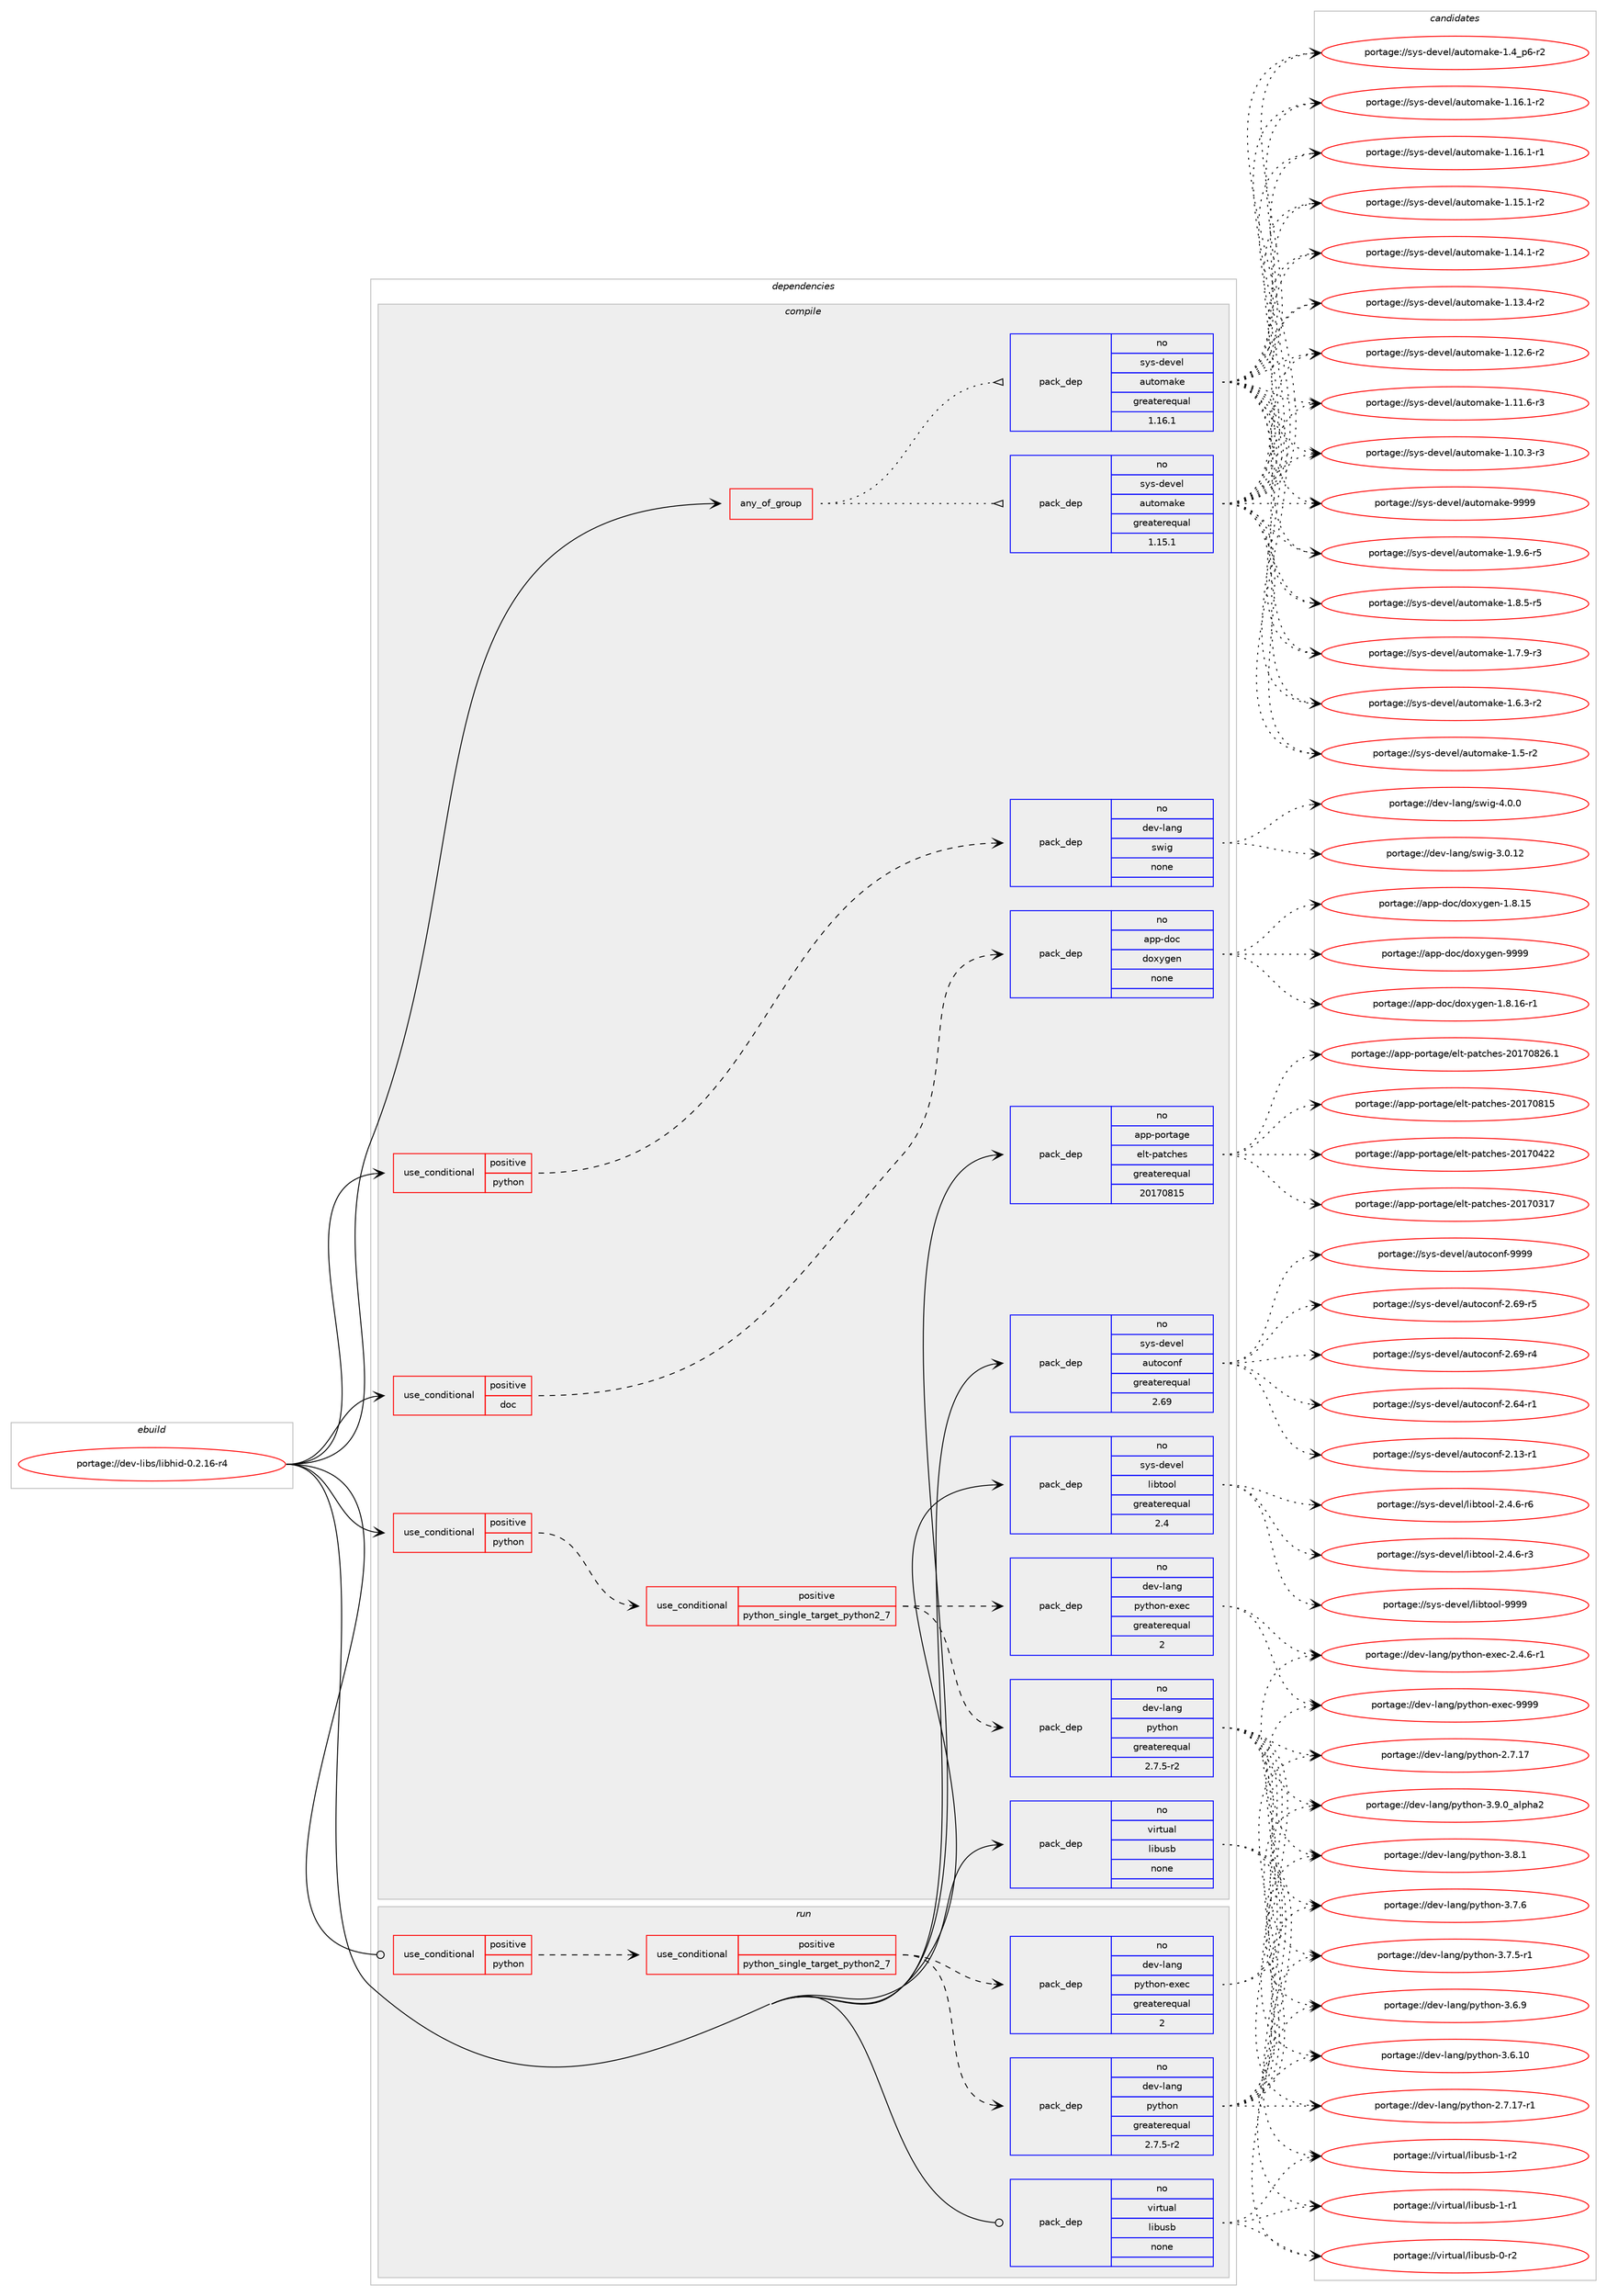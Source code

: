 digraph prolog {

# *************
# Graph options
# *************

newrank=true;
concentrate=true;
compound=true;
graph [rankdir=LR,fontname=Helvetica,fontsize=10,ranksep=1.5];#, ranksep=2.5, nodesep=0.2];
edge  [arrowhead=vee];
node  [fontname=Helvetica,fontsize=10];

# **********
# The ebuild
# **********

subgraph cluster_leftcol {
color=gray;
label=<<i>ebuild</i>>;
id [label="portage://dev-libs/libhid-0.2.16-r4", color=red, width=4, href="../dev-libs/libhid-0.2.16-r4.svg"];
}

# ****************
# The dependencies
# ****************

subgraph cluster_midcol {
color=gray;
label=<<i>dependencies</i>>;
subgraph cluster_compile {
fillcolor="#eeeeee";
style=filled;
label=<<i>compile</i>>;
subgraph any5026 {
dependency512247 [label=<<TABLE BORDER="0" CELLBORDER="1" CELLSPACING="0" CELLPADDING="4"><TR><TD CELLPADDING="10">any_of_group</TD></TR></TABLE>>, shape=none, color=red];subgraph pack381695 {
dependency512248 [label=<<TABLE BORDER="0" CELLBORDER="1" CELLSPACING="0" CELLPADDING="4" WIDTH="220"><TR><TD ROWSPAN="6" CELLPADDING="30">pack_dep</TD></TR><TR><TD WIDTH="110">no</TD></TR><TR><TD>sys-devel</TD></TR><TR><TD>automake</TD></TR><TR><TD>greaterequal</TD></TR><TR><TD>1.16.1</TD></TR></TABLE>>, shape=none, color=blue];
}
dependency512247:e -> dependency512248:w [weight=20,style="dotted",arrowhead="oinv"];
subgraph pack381696 {
dependency512249 [label=<<TABLE BORDER="0" CELLBORDER="1" CELLSPACING="0" CELLPADDING="4" WIDTH="220"><TR><TD ROWSPAN="6" CELLPADDING="30">pack_dep</TD></TR><TR><TD WIDTH="110">no</TD></TR><TR><TD>sys-devel</TD></TR><TR><TD>automake</TD></TR><TR><TD>greaterequal</TD></TR><TR><TD>1.15.1</TD></TR></TABLE>>, shape=none, color=blue];
}
dependency512247:e -> dependency512249:w [weight=20,style="dotted",arrowhead="oinv"];
}
id:e -> dependency512247:w [weight=20,style="solid",arrowhead="vee"];
subgraph cond125291 {
dependency512250 [label=<<TABLE BORDER="0" CELLBORDER="1" CELLSPACING="0" CELLPADDING="4"><TR><TD ROWSPAN="3" CELLPADDING="10">use_conditional</TD></TR><TR><TD>positive</TD></TR><TR><TD>doc</TD></TR></TABLE>>, shape=none, color=red];
subgraph pack381697 {
dependency512251 [label=<<TABLE BORDER="0" CELLBORDER="1" CELLSPACING="0" CELLPADDING="4" WIDTH="220"><TR><TD ROWSPAN="6" CELLPADDING="30">pack_dep</TD></TR><TR><TD WIDTH="110">no</TD></TR><TR><TD>app-doc</TD></TR><TR><TD>doxygen</TD></TR><TR><TD>none</TD></TR><TR><TD></TD></TR></TABLE>>, shape=none, color=blue];
}
dependency512250:e -> dependency512251:w [weight=20,style="dashed",arrowhead="vee"];
}
id:e -> dependency512250:w [weight=20,style="solid",arrowhead="vee"];
subgraph cond125292 {
dependency512252 [label=<<TABLE BORDER="0" CELLBORDER="1" CELLSPACING="0" CELLPADDING="4"><TR><TD ROWSPAN="3" CELLPADDING="10">use_conditional</TD></TR><TR><TD>positive</TD></TR><TR><TD>python</TD></TR></TABLE>>, shape=none, color=red];
subgraph cond125293 {
dependency512253 [label=<<TABLE BORDER="0" CELLBORDER="1" CELLSPACING="0" CELLPADDING="4"><TR><TD ROWSPAN="3" CELLPADDING="10">use_conditional</TD></TR><TR><TD>positive</TD></TR><TR><TD>python_single_target_python2_7</TD></TR></TABLE>>, shape=none, color=red];
subgraph pack381698 {
dependency512254 [label=<<TABLE BORDER="0" CELLBORDER="1" CELLSPACING="0" CELLPADDING="4" WIDTH="220"><TR><TD ROWSPAN="6" CELLPADDING="30">pack_dep</TD></TR><TR><TD WIDTH="110">no</TD></TR><TR><TD>dev-lang</TD></TR><TR><TD>python</TD></TR><TR><TD>greaterequal</TD></TR><TR><TD>2.7.5-r2</TD></TR></TABLE>>, shape=none, color=blue];
}
dependency512253:e -> dependency512254:w [weight=20,style="dashed",arrowhead="vee"];
subgraph pack381699 {
dependency512255 [label=<<TABLE BORDER="0" CELLBORDER="1" CELLSPACING="0" CELLPADDING="4" WIDTH="220"><TR><TD ROWSPAN="6" CELLPADDING="30">pack_dep</TD></TR><TR><TD WIDTH="110">no</TD></TR><TR><TD>dev-lang</TD></TR><TR><TD>python-exec</TD></TR><TR><TD>greaterequal</TD></TR><TR><TD>2</TD></TR></TABLE>>, shape=none, color=blue];
}
dependency512253:e -> dependency512255:w [weight=20,style="dashed",arrowhead="vee"];
}
dependency512252:e -> dependency512253:w [weight=20,style="dashed",arrowhead="vee"];
}
id:e -> dependency512252:w [weight=20,style="solid",arrowhead="vee"];
subgraph cond125294 {
dependency512256 [label=<<TABLE BORDER="0" CELLBORDER="1" CELLSPACING="0" CELLPADDING="4"><TR><TD ROWSPAN="3" CELLPADDING="10">use_conditional</TD></TR><TR><TD>positive</TD></TR><TR><TD>python</TD></TR></TABLE>>, shape=none, color=red];
subgraph pack381700 {
dependency512257 [label=<<TABLE BORDER="0" CELLBORDER="1" CELLSPACING="0" CELLPADDING="4" WIDTH="220"><TR><TD ROWSPAN="6" CELLPADDING="30">pack_dep</TD></TR><TR><TD WIDTH="110">no</TD></TR><TR><TD>dev-lang</TD></TR><TR><TD>swig</TD></TR><TR><TD>none</TD></TR><TR><TD></TD></TR></TABLE>>, shape=none, color=blue];
}
dependency512256:e -> dependency512257:w [weight=20,style="dashed",arrowhead="vee"];
}
id:e -> dependency512256:w [weight=20,style="solid",arrowhead="vee"];
subgraph pack381701 {
dependency512258 [label=<<TABLE BORDER="0" CELLBORDER="1" CELLSPACING="0" CELLPADDING="4" WIDTH="220"><TR><TD ROWSPAN="6" CELLPADDING="30">pack_dep</TD></TR><TR><TD WIDTH="110">no</TD></TR><TR><TD>app-portage</TD></TR><TR><TD>elt-patches</TD></TR><TR><TD>greaterequal</TD></TR><TR><TD>20170815</TD></TR></TABLE>>, shape=none, color=blue];
}
id:e -> dependency512258:w [weight=20,style="solid",arrowhead="vee"];
subgraph pack381702 {
dependency512259 [label=<<TABLE BORDER="0" CELLBORDER="1" CELLSPACING="0" CELLPADDING="4" WIDTH="220"><TR><TD ROWSPAN="6" CELLPADDING="30">pack_dep</TD></TR><TR><TD WIDTH="110">no</TD></TR><TR><TD>sys-devel</TD></TR><TR><TD>autoconf</TD></TR><TR><TD>greaterequal</TD></TR><TR><TD>2.69</TD></TR></TABLE>>, shape=none, color=blue];
}
id:e -> dependency512259:w [weight=20,style="solid",arrowhead="vee"];
subgraph pack381703 {
dependency512260 [label=<<TABLE BORDER="0" CELLBORDER="1" CELLSPACING="0" CELLPADDING="4" WIDTH="220"><TR><TD ROWSPAN="6" CELLPADDING="30">pack_dep</TD></TR><TR><TD WIDTH="110">no</TD></TR><TR><TD>sys-devel</TD></TR><TR><TD>libtool</TD></TR><TR><TD>greaterequal</TD></TR><TR><TD>2.4</TD></TR></TABLE>>, shape=none, color=blue];
}
id:e -> dependency512260:w [weight=20,style="solid",arrowhead="vee"];
subgraph pack381704 {
dependency512261 [label=<<TABLE BORDER="0" CELLBORDER="1" CELLSPACING="0" CELLPADDING="4" WIDTH="220"><TR><TD ROWSPAN="6" CELLPADDING="30">pack_dep</TD></TR><TR><TD WIDTH="110">no</TD></TR><TR><TD>virtual</TD></TR><TR><TD>libusb</TD></TR><TR><TD>none</TD></TR><TR><TD></TD></TR></TABLE>>, shape=none, color=blue];
}
id:e -> dependency512261:w [weight=20,style="solid",arrowhead="vee"];
}
subgraph cluster_compileandrun {
fillcolor="#eeeeee";
style=filled;
label=<<i>compile and run</i>>;
}
subgraph cluster_run {
fillcolor="#eeeeee";
style=filled;
label=<<i>run</i>>;
subgraph cond125295 {
dependency512262 [label=<<TABLE BORDER="0" CELLBORDER="1" CELLSPACING="0" CELLPADDING="4"><TR><TD ROWSPAN="3" CELLPADDING="10">use_conditional</TD></TR><TR><TD>positive</TD></TR><TR><TD>python</TD></TR></TABLE>>, shape=none, color=red];
subgraph cond125296 {
dependency512263 [label=<<TABLE BORDER="0" CELLBORDER="1" CELLSPACING="0" CELLPADDING="4"><TR><TD ROWSPAN="3" CELLPADDING="10">use_conditional</TD></TR><TR><TD>positive</TD></TR><TR><TD>python_single_target_python2_7</TD></TR></TABLE>>, shape=none, color=red];
subgraph pack381705 {
dependency512264 [label=<<TABLE BORDER="0" CELLBORDER="1" CELLSPACING="0" CELLPADDING="4" WIDTH="220"><TR><TD ROWSPAN="6" CELLPADDING="30">pack_dep</TD></TR><TR><TD WIDTH="110">no</TD></TR><TR><TD>dev-lang</TD></TR><TR><TD>python</TD></TR><TR><TD>greaterequal</TD></TR><TR><TD>2.7.5-r2</TD></TR></TABLE>>, shape=none, color=blue];
}
dependency512263:e -> dependency512264:w [weight=20,style="dashed",arrowhead="vee"];
subgraph pack381706 {
dependency512265 [label=<<TABLE BORDER="0" CELLBORDER="1" CELLSPACING="0" CELLPADDING="4" WIDTH="220"><TR><TD ROWSPAN="6" CELLPADDING="30">pack_dep</TD></TR><TR><TD WIDTH="110">no</TD></TR><TR><TD>dev-lang</TD></TR><TR><TD>python-exec</TD></TR><TR><TD>greaterequal</TD></TR><TR><TD>2</TD></TR></TABLE>>, shape=none, color=blue];
}
dependency512263:e -> dependency512265:w [weight=20,style="dashed",arrowhead="vee"];
}
dependency512262:e -> dependency512263:w [weight=20,style="dashed",arrowhead="vee"];
}
id:e -> dependency512262:w [weight=20,style="solid",arrowhead="odot"];
subgraph pack381707 {
dependency512266 [label=<<TABLE BORDER="0" CELLBORDER="1" CELLSPACING="0" CELLPADDING="4" WIDTH="220"><TR><TD ROWSPAN="6" CELLPADDING="30">pack_dep</TD></TR><TR><TD WIDTH="110">no</TD></TR><TR><TD>virtual</TD></TR><TR><TD>libusb</TD></TR><TR><TD>none</TD></TR><TR><TD></TD></TR></TABLE>>, shape=none, color=blue];
}
id:e -> dependency512266:w [weight=20,style="solid",arrowhead="odot"];
}
}

# **************
# The candidates
# **************

subgraph cluster_choices {
rank=same;
color=gray;
label=<<i>candidates</i>>;

subgraph choice381695 {
color=black;
nodesep=1;
choice115121115451001011181011084797117116111109971071014557575757 [label="portage://sys-devel/automake-9999", color=red, width=4,href="../sys-devel/automake-9999.svg"];
choice115121115451001011181011084797117116111109971071014549465746544511453 [label="portage://sys-devel/automake-1.9.6-r5", color=red, width=4,href="../sys-devel/automake-1.9.6-r5.svg"];
choice115121115451001011181011084797117116111109971071014549465646534511453 [label="portage://sys-devel/automake-1.8.5-r5", color=red, width=4,href="../sys-devel/automake-1.8.5-r5.svg"];
choice115121115451001011181011084797117116111109971071014549465546574511451 [label="portage://sys-devel/automake-1.7.9-r3", color=red, width=4,href="../sys-devel/automake-1.7.9-r3.svg"];
choice115121115451001011181011084797117116111109971071014549465446514511450 [label="portage://sys-devel/automake-1.6.3-r2", color=red, width=4,href="../sys-devel/automake-1.6.3-r2.svg"];
choice11512111545100101118101108479711711611110997107101454946534511450 [label="portage://sys-devel/automake-1.5-r2", color=red, width=4,href="../sys-devel/automake-1.5-r2.svg"];
choice115121115451001011181011084797117116111109971071014549465295112544511450 [label="portage://sys-devel/automake-1.4_p6-r2", color=red, width=4,href="../sys-devel/automake-1.4_p6-r2.svg"];
choice11512111545100101118101108479711711611110997107101454946495446494511450 [label="portage://sys-devel/automake-1.16.1-r2", color=red, width=4,href="../sys-devel/automake-1.16.1-r2.svg"];
choice11512111545100101118101108479711711611110997107101454946495446494511449 [label="portage://sys-devel/automake-1.16.1-r1", color=red, width=4,href="../sys-devel/automake-1.16.1-r1.svg"];
choice11512111545100101118101108479711711611110997107101454946495346494511450 [label="portage://sys-devel/automake-1.15.1-r2", color=red, width=4,href="../sys-devel/automake-1.15.1-r2.svg"];
choice11512111545100101118101108479711711611110997107101454946495246494511450 [label="portage://sys-devel/automake-1.14.1-r2", color=red, width=4,href="../sys-devel/automake-1.14.1-r2.svg"];
choice11512111545100101118101108479711711611110997107101454946495146524511450 [label="portage://sys-devel/automake-1.13.4-r2", color=red, width=4,href="../sys-devel/automake-1.13.4-r2.svg"];
choice11512111545100101118101108479711711611110997107101454946495046544511450 [label="portage://sys-devel/automake-1.12.6-r2", color=red, width=4,href="../sys-devel/automake-1.12.6-r2.svg"];
choice11512111545100101118101108479711711611110997107101454946494946544511451 [label="portage://sys-devel/automake-1.11.6-r3", color=red, width=4,href="../sys-devel/automake-1.11.6-r3.svg"];
choice11512111545100101118101108479711711611110997107101454946494846514511451 [label="portage://sys-devel/automake-1.10.3-r3", color=red, width=4,href="../sys-devel/automake-1.10.3-r3.svg"];
dependency512248:e -> choice115121115451001011181011084797117116111109971071014557575757:w [style=dotted,weight="100"];
dependency512248:e -> choice115121115451001011181011084797117116111109971071014549465746544511453:w [style=dotted,weight="100"];
dependency512248:e -> choice115121115451001011181011084797117116111109971071014549465646534511453:w [style=dotted,weight="100"];
dependency512248:e -> choice115121115451001011181011084797117116111109971071014549465546574511451:w [style=dotted,weight="100"];
dependency512248:e -> choice115121115451001011181011084797117116111109971071014549465446514511450:w [style=dotted,weight="100"];
dependency512248:e -> choice11512111545100101118101108479711711611110997107101454946534511450:w [style=dotted,weight="100"];
dependency512248:e -> choice115121115451001011181011084797117116111109971071014549465295112544511450:w [style=dotted,weight="100"];
dependency512248:e -> choice11512111545100101118101108479711711611110997107101454946495446494511450:w [style=dotted,weight="100"];
dependency512248:e -> choice11512111545100101118101108479711711611110997107101454946495446494511449:w [style=dotted,weight="100"];
dependency512248:e -> choice11512111545100101118101108479711711611110997107101454946495346494511450:w [style=dotted,weight="100"];
dependency512248:e -> choice11512111545100101118101108479711711611110997107101454946495246494511450:w [style=dotted,weight="100"];
dependency512248:e -> choice11512111545100101118101108479711711611110997107101454946495146524511450:w [style=dotted,weight="100"];
dependency512248:e -> choice11512111545100101118101108479711711611110997107101454946495046544511450:w [style=dotted,weight="100"];
dependency512248:e -> choice11512111545100101118101108479711711611110997107101454946494946544511451:w [style=dotted,weight="100"];
dependency512248:e -> choice11512111545100101118101108479711711611110997107101454946494846514511451:w [style=dotted,weight="100"];
}
subgraph choice381696 {
color=black;
nodesep=1;
choice115121115451001011181011084797117116111109971071014557575757 [label="portage://sys-devel/automake-9999", color=red, width=4,href="../sys-devel/automake-9999.svg"];
choice115121115451001011181011084797117116111109971071014549465746544511453 [label="portage://sys-devel/automake-1.9.6-r5", color=red, width=4,href="../sys-devel/automake-1.9.6-r5.svg"];
choice115121115451001011181011084797117116111109971071014549465646534511453 [label="portage://sys-devel/automake-1.8.5-r5", color=red, width=4,href="../sys-devel/automake-1.8.5-r5.svg"];
choice115121115451001011181011084797117116111109971071014549465546574511451 [label="portage://sys-devel/automake-1.7.9-r3", color=red, width=4,href="../sys-devel/automake-1.7.9-r3.svg"];
choice115121115451001011181011084797117116111109971071014549465446514511450 [label="portage://sys-devel/automake-1.6.3-r2", color=red, width=4,href="../sys-devel/automake-1.6.3-r2.svg"];
choice11512111545100101118101108479711711611110997107101454946534511450 [label="portage://sys-devel/automake-1.5-r2", color=red, width=4,href="../sys-devel/automake-1.5-r2.svg"];
choice115121115451001011181011084797117116111109971071014549465295112544511450 [label="portage://sys-devel/automake-1.4_p6-r2", color=red, width=4,href="../sys-devel/automake-1.4_p6-r2.svg"];
choice11512111545100101118101108479711711611110997107101454946495446494511450 [label="portage://sys-devel/automake-1.16.1-r2", color=red, width=4,href="../sys-devel/automake-1.16.1-r2.svg"];
choice11512111545100101118101108479711711611110997107101454946495446494511449 [label="portage://sys-devel/automake-1.16.1-r1", color=red, width=4,href="../sys-devel/automake-1.16.1-r1.svg"];
choice11512111545100101118101108479711711611110997107101454946495346494511450 [label="portage://sys-devel/automake-1.15.1-r2", color=red, width=4,href="../sys-devel/automake-1.15.1-r2.svg"];
choice11512111545100101118101108479711711611110997107101454946495246494511450 [label="portage://sys-devel/automake-1.14.1-r2", color=red, width=4,href="../sys-devel/automake-1.14.1-r2.svg"];
choice11512111545100101118101108479711711611110997107101454946495146524511450 [label="portage://sys-devel/automake-1.13.4-r2", color=red, width=4,href="../sys-devel/automake-1.13.4-r2.svg"];
choice11512111545100101118101108479711711611110997107101454946495046544511450 [label="portage://sys-devel/automake-1.12.6-r2", color=red, width=4,href="../sys-devel/automake-1.12.6-r2.svg"];
choice11512111545100101118101108479711711611110997107101454946494946544511451 [label="portage://sys-devel/automake-1.11.6-r3", color=red, width=4,href="../sys-devel/automake-1.11.6-r3.svg"];
choice11512111545100101118101108479711711611110997107101454946494846514511451 [label="portage://sys-devel/automake-1.10.3-r3", color=red, width=4,href="../sys-devel/automake-1.10.3-r3.svg"];
dependency512249:e -> choice115121115451001011181011084797117116111109971071014557575757:w [style=dotted,weight="100"];
dependency512249:e -> choice115121115451001011181011084797117116111109971071014549465746544511453:w [style=dotted,weight="100"];
dependency512249:e -> choice115121115451001011181011084797117116111109971071014549465646534511453:w [style=dotted,weight="100"];
dependency512249:e -> choice115121115451001011181011084797117116111109971071014549465546574511451:w [style=dotted,weight="100"];
dependency512249:e -> choice115121115451001011181011084797117116111109971071014549465446514511450:w [style=dotted,weight="100"];
dependency512249:e -> choice11512111545100101118101108479711711611110997107101454946534511450:w [style=dotted,weight="100"];
dependency512249:e -> choice115121115451001011181011084797117116111109971071014549465295112544511450:w [style=dotted,weight="100"];
dependency512249:e -> choice11512111545100101118101108479711711611110997107101454946495446494511450:w [style=dotted,weight="100"];
dependency512249:e -> choice11512111545100101118101108479711711611110997107101454946495446494511449:w [style=dotted,weight="100"];
dependency512249:e -> choice11512111545100101118101108479711711611110997107101454946495346494511450:w [style=dotted,weight="100"];
dependency512249:e -> choice11512111545100101118101108479711711611110997107101454946495246494511450:w [style=dotted,weight="100"];
dependency512249:e -> choice11512111545100101118101108479711711611110997107101454946495146524511450:w [style=dotted,weight="100"];
dependency512249:e -> choice11512111545100101118101108479711711611110997107101454946495046544511450:w [style=dotted,weight="100"];
dependency512249:e -> choice11512111545100101118101108479711711611110997107101454946494946544511451:w [style=dotted,weight="100"];
dependency512249:e -> choice11512111545100101118101108479711711611110997107101454946494846514511451:w [style=dotted,weight="100"];
}
subgraph choice381697 {
color=black;
nodesep=1;
choice971121124510011199471001111201211031011104557575757 [label="portage://app-doc/doxygen-9999", color=red, width=4,href="../app-doc/doxygen-9999.svg"];
choice97112112451001119947100111120121103101110454946564649544511449 [label="portage://app-doc/doxygen-1.8.16-r1", color=red, width=4,href="../app-doc/doxygen-1.8.16-r1.svg"];
choice9711211245100111994710011112012110310111045494656464953 [label="portage://app-doc/doxygen-1.8.15", color=red, width=4,href="../app-doc/doxygen-1.8.15.svg"];
dependency512251:e -> choice971121124510011199471001111201211031011104557575757:w [style=dotted,weight="100"];
dependency512251:e -> choice97112112451001119947100111120121103101110454946564649544511449:w [style=dotted,weight="100"];
dependency512251:e -> choice9711211245100111994710011112012110310111045494656464953:w [style=dotted,weight="100"];
}
subgraph choice381698 {
color=black;
nodesep=1;
choice10010111845108971101034711212111610411111045514657464895971081121049750 [label="portage://dev-lang/python-3.9.0_alpha2", color=red, width=4,href="../dev-lang/python-3.9.0_alpha2.svg"];
choice100101118451089711010347112121116104111110455146564649 [label="portage://dev-lang/python-3.8.1", color=red, width=4,href="../dev-lang/python-3.8.1.svg"];
choice100101118451089711010347112121116104111110455146554654 [label="portage://dev-lang/python-3.7.6", color=red, width=4,href="../dev-lang/python-3.7.6.svg"];
choice1001011184510897110103471121211161041111104551465546534511449 [label="portage://dev-lang/python-3.7.5-r1", color=red, width=4,href="../dev-lang/python-3.7.5-r1.svg"];
choice100101118451089711010347112121116104111110455146544657 [label="portage://dev-lang/python-3.6.9", color=red, width=4,href="../dev-lang/python-3.6.9.svg"];
choice10010111845108971101034711212111610411111045514654464948 [label="portage://dev-lang/python-3.6.10", color=red, width=4,href="../dev-lang/python-3.6.10.svg"];
choice100101118451089711010347112121116104111110455046554649554511449 [label="portage://dev-lang/python-2.7.17-r1", color=red, width=4,href="../dev-lang/python-2.7.17-r1.svg"];
choice10010111845108971101034711212111610411111045504655464955 [label="portage://dev-lang/python-2.7.17", color=red, width=4,href="../dev-lang/python-2.7.17.svg"];
dependency512254:e -> choice10010111845108971101034711212111610411111045514657464895971081121049750:w [style=dotted,weight="100"];
dependency512254:e -> choice100101118451089711010347112121116104111110455146564649:w [style=dotted,weight="100"];
dependency512254:e -> choice100101118451089711010347112121116104111110455146554654:w [style=dotted,weight="100"];
dependency512254:e -> choice1001011184510897110103471121211161041111104551465546534511449:w [style=dotted,weight="100"];
dependency512254:e -> choice100101118451089711010347112121116104111110455146544657:w [style=dotted,weight="100"];
dependency512254:e -> choice10010111845108971101034711212111610411111045514654464948:w [style=dotted,weight="100"];
dependency512254:e -> choice100101118451089711010347112121116104111110455046554649554511449:w [style=dotted,weight="100"];
dependency512254:e -> choice10010111845108971101034711212111610411111045504655464955:w [style=dotted,weight="100"];
}
subgraph choice381699 {
color=black;
nodesep=1;
choice10010111845108971101034711212111610411111045101120101994557575757 [label="portage://dev-lang/python-exec-9999", color=red, width=4,href="../dev-lang/python-exec-9999.svg"];
choice10010111845108971101034711212111610411111045101120101994550465246544511449 [label="portage://dev-lang/python-exec-2.4.6-r1", color=red, width=4,href="../dev-lang/python-exec-2.4.6-r1.svg"];
dependency512255:e -> choice10010111845108971101034711212111610411111045101120101994557575757:w [style=dotted,weight="100"];
dependency512255:e -> choice10010111845108971101034711212111610411111045101120101994550465246544511449:w [style=dotted,weight="100"];
}
subgraph choice381700 {
color=black;
nodesep=1;
choice100101118451089711010347115119105103455246484648 [label="portage://dev-lang/swig-4.0.0", color=red, width=4,href="../dev-lang/swig-4.0.0.svg"];
choice10010111845108971101034711511910510345514648464950 [label="portage://dev-lang/swig-3.0.12", color=red, width=4,href="../dev-lang/swig-3.0.12.svg"];
dependency512257:e -> choice100101118451089711010347115119105103455246484648:w [style=dotted,weight="100"];
dependency512257:e -> choice10010111845108971101034711511910510345514648464950:w [style=dotted,weight="100"];
}
subgraph choice381701 {
color=black;
nodesep=1;
choice971121124511211111411697103101471011081164511297116991041011154550484955485650544649 [label="portage://app-portage/elt-patches-20170826.1", color=red, width=4,href="../app-portage/elt-patches-20170826.1.svg"];
choice97112112451121111141169710310147101108116451129711699104101115455048495548564953 [label="portage://app-portage/elt-patches-20170815", color=red, width=4,href="../app-portage/elt-patches-20170815.svg"];
choice97112112451121111141169710310147101108116451129711699104101115455048495548525050 [label="portage://app-portage/elt-patches-20170422", color=red, width=4,href="../app-portage/elt-patches-20170422.svg"];
choice97112112451121111141169710310147101108116451129711699104101115455048495548514955 [label="portage://app-portage/elt-patches-20170317", color=red, width=4,href="../app-portage/elt-patches-20170317.svg"];
dependency512258:e -> choice971121124511211111411697103101471011081164511297116991041011154550484955485650544649:w [style=dotted,weight="100"];
dependency512258:e -> choice97112112451121111141169710310147101108116451129711699104101115455048495548564953:w [style=dotted,weight="100"];
dependency512258:e -> choice97112112451121111141169710310147101108116451129711699104101115455048495548525050:w [style=dotted,weight="100"];
dependency512258:e -> choice97112112451121111141169710310147101108116451129711699104101115455048495548514955:w [style=dotted,weight="100"];
}
subgraph choice381702 {
color=black;
nodesep=1;
choice115121115451001011181011084797117116111991111101024557575757 [label="portage://sys-devel/autoconf-9999", color=red, width=4,href="../sys-devel/autoconf-9999.svg"];
choice1151211154510010111810110847971171161119911111010245504654574511453 [label="portage://sys-devel/autoconf-2.69-r5", color=red, width=4,href="../sys-devel/autoconf-2.69-r5.svg"];
choice1151211154510010111810110847971171161119911111010245504654574511452 [label="portage://sys-devel/autoconf-2.69-r4", color=red, width=4,href="../sys-devel/autoconf-2.69-r4.svg"];
choice1151211154510010111810110847971171161119911111010245504654524511449 [label="portage://sys-devel/autoconf-2.64-r1", color=red, width=4,href="../sys-devel/autoconf-2.64-r1.svg"];
choice1151211154510010111810110847971171161119911111010245504649514511449 [label="portage://sys-devel/autoconf-2.13-r1", color=red, width=4,href="../sys-devel/autoconf-2.13-r1.svg"];
dependency512259:e -> choice115121115451001011181011084797117116111991111101024557575757:w [style=dotted,weight="100"];
dependency512259:e -> choice1151211154510010111810110847971171161119911111010245504654574511453:w [style=dotted,weight="100"];
dependency512259:e -> choice1151211154510010111810110847971171161119911111010245504654574511452:w [style=dotted,weight="100"];
dependency512259:e -> choice1151211154510010111810110847971171161119911111010245504654524511449:w [style=dotted,weight="100"];
dependency512259:e -> choice1151211154510010111810110847971171161119911111010245504649514511449:w [style=dotted,weight="100"];
}
subgraph choice381703 {
color=black;
nodesep=1;
choice1151211154510010111810110847108105981161111111084557575757 [label="portage://sys-devel/libtool-9999", color=red, width=4,href="../sys-devel/libtool-9999.svg"];
choice1151211154510010111810110847108105981161111111084550465246544511454 [label="portage://sys-devel/libtool-2.4.6-r6", color=red, width=4,href="../sys-devel/libtool-2.4.6-r6.svg"];
choice1151211154510010111810110847108105981161111111084550465246544511451 [label="portage://sys-devel/libtool-2.4.6-r3", color=red, width=4,href="../sys-devel/libtool-2.4.6-r3.svg"];
dependency512260:e -> choice1151211154510010111810110847108105981161111111084557575757:w [style=dotted,weight="100"];
dependency512260:e -> choice1151211154510010111810110847108105981161111111084550465246544511454:w [style=dotted,weight="100"];
dependency512260:e -> choice1151211154510010111810110847108105981161111111084550465246544511451:w [style=dotted,weight="100"];
}
subgraph choice381704 {
color=black;
nodesep=1;
choice1181051141161179710847108105981171159845494511450 [label="portage://virtual/libusb-1-r2", color=red, width=4,href="../virtual/libusb-1-r2.svg"];
choice1181051141161179710847108105981171159845494511449 [label="portage://virtual/libusb-1-r1", color=red, width=4,href="../virtual/libusb-1-r1.svg"];
choice1181051141161179710847108105981171159845484511450 [label="portage://virtual/libusb-0-r2", color=red, width=4,href="../virtual/libusb-0-r2.svg"];
dependency512261:e -> choice1181051141161179710847108105981171159845494511450:w [style=dotted,weight="100"];
dependency512261:e -> choice1181051141161179710847108105981171159845494511449:w [style=dotted,weight="100"];
dependency512261:e -> choice1181051141161179710847108105981171159845484511450:w [style=dotted,weight="100"];
}
subgraph choice381705 {
color=black;
nodesep=1;
choice10010111845108971101034711212111610411111045514657464895971081121049750 [label="portage://dev-lang/python-3.9.0_alpha2", color=red, width=4,href="../dev-lang/python-3.9.0_alpha2.svg"];
choice100101118451089711010347112121116104111110455146564649 [label="portage://dev-lang/python-3.8.1", color=red, width=4,href="../dev-lang/python-3.8.1.svg"];
choice100101118451089711010347112121116104111110455146554654 [label="portage://dev-lang/python-3.7.6", color=red, width=4,href="../dev-lang/python-3.7.6.svg"];
choice1001011184510897110103471121211161041111104551465546534511449 [label="portage://dev-lang/python-3.7.5-r1", color=red, width=4,href="../dev-lang/python-3.7.5-r1.svg"];
choice100101118451089711010347112121116104111110455146544657 [label="portage://dev-lang/python-3.6.9", color=red, width=4,href="../dev-lang/python-3.6.9.svg"];
choice10010111845108971101034711212111610411111045514654464948 [label="portage://dev-lang/python-3.6.10", color=red, width=4,href="../dev-lang/python-3.6.10.svg"];
choice100101118451089711010347112121116104111110455046554649554511449 [label="portage://dev-lang/python-2.7.17-r1", color=red, width=4,href="../dev-lang/python-2.7.17-r1.svg"];
choice10010111845108971101034711212111610411111045504655464955 [label="portage://dev-lang/python-2.7.17", color=red, width=4,href="../dev-lang/python-2.7.17.svg"];
dependency512264:e -> choice10010111845108971101034711212111610411111045514657464895971081121049750:w [style=dotted,weight="100"];
dependency512264:e -> choice100101118451089711010347112121116104111110455146564649:w [style=dotted,weight="100"];
dependency512264:e -> choice100101118451089711010347112121116104111110455146554654:w [style=dotted,weight="100"];
dependency512264:e -> choice1001011184510897110103471121211161041111104551465546534511449:w [style=dotted,weight="100"];
dependency512264:e -> choice100101118451089711010347112121116104111110455146544657:w [style=dotted,weight="100"];
dependency512264:e -> choice10010111845108971101034711212111610411111045514654464948:w [style=dotted,weight="100"];
dependency512264:e -> choice100101118451089711010347112121116104111110455046554649554511449:w [style=dotted,weight="100"];
dependency512264:e -> choice10010111845108971101034711212111610411111045504655464955:w [style=dotted,weight="100"];
}
subgraph choice381706 {
color=black;
nodesep=1;
choice10010111845108971101034711212111610411111045101120101994557575757 [label="portage://dev-lang/python-exec-9999", color=red, width=4,href="../dev-lang/python-exec-9999.svg"];
choice10010111845108971101034711212111610411111045101120101994550465246544511449 [label="portage://dev-lang/python-exec-2.4.6-r1", color=red, width=4,href="../dev-lang/python-exec-2.4.6-r1.svg"];
dependency512265:e -> choice10010111845108971101034711212111610411111045101120101994557575757:w [style=dotted,weight="100"];
dependency512265:e -> choice10010111845108971101034711212111610411111045101120101994550465246544511449:w [style=dotted,weight="100"];
}
subgraph choice381707 {
color=black;
nodesep=1;
choice1181051141161179710847108105981171159845494511450 [label="portage://virtual/libusb-1-r2", color=red, width=4,href="../virtual/libusb-1-r2.svg"];
choice1181051141161179710847108105981171159845494511449 [label="portage://virtual/libusb-1-r1", color=red, width=4,href="../virtual/libusb-1-r1.svg"];
choice1181051141161179710847108105981171159845484511450 [label="portage://virtual/libusb-0-r2", color=red, width=4,href="../virtual/libusb-0-r2.svg"];
dependency512266:e -> choice1181051141161179710847108105981171159845494511450:w [style=dotted,weight="100"];
dependency512266:e -> choice1181051141161179710847108105981171159845494511449:w [style=dotted,weight="100"];
dependency512266:e -> choice1181051141161179710847108105981171159845484511450:w [style=dotted,weight="100"];
}
}

}
